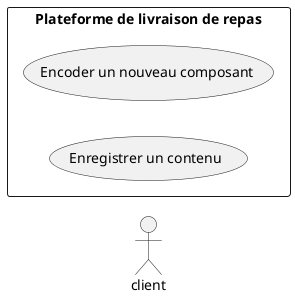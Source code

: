 @startuml Usecase
left to right direction

actor "client" as client
rectangle "Plateforme de livraison de repas" {
  (Encoder un nouveau composant) as UC1
  (Enregistrer un contenu) as UC2
}
